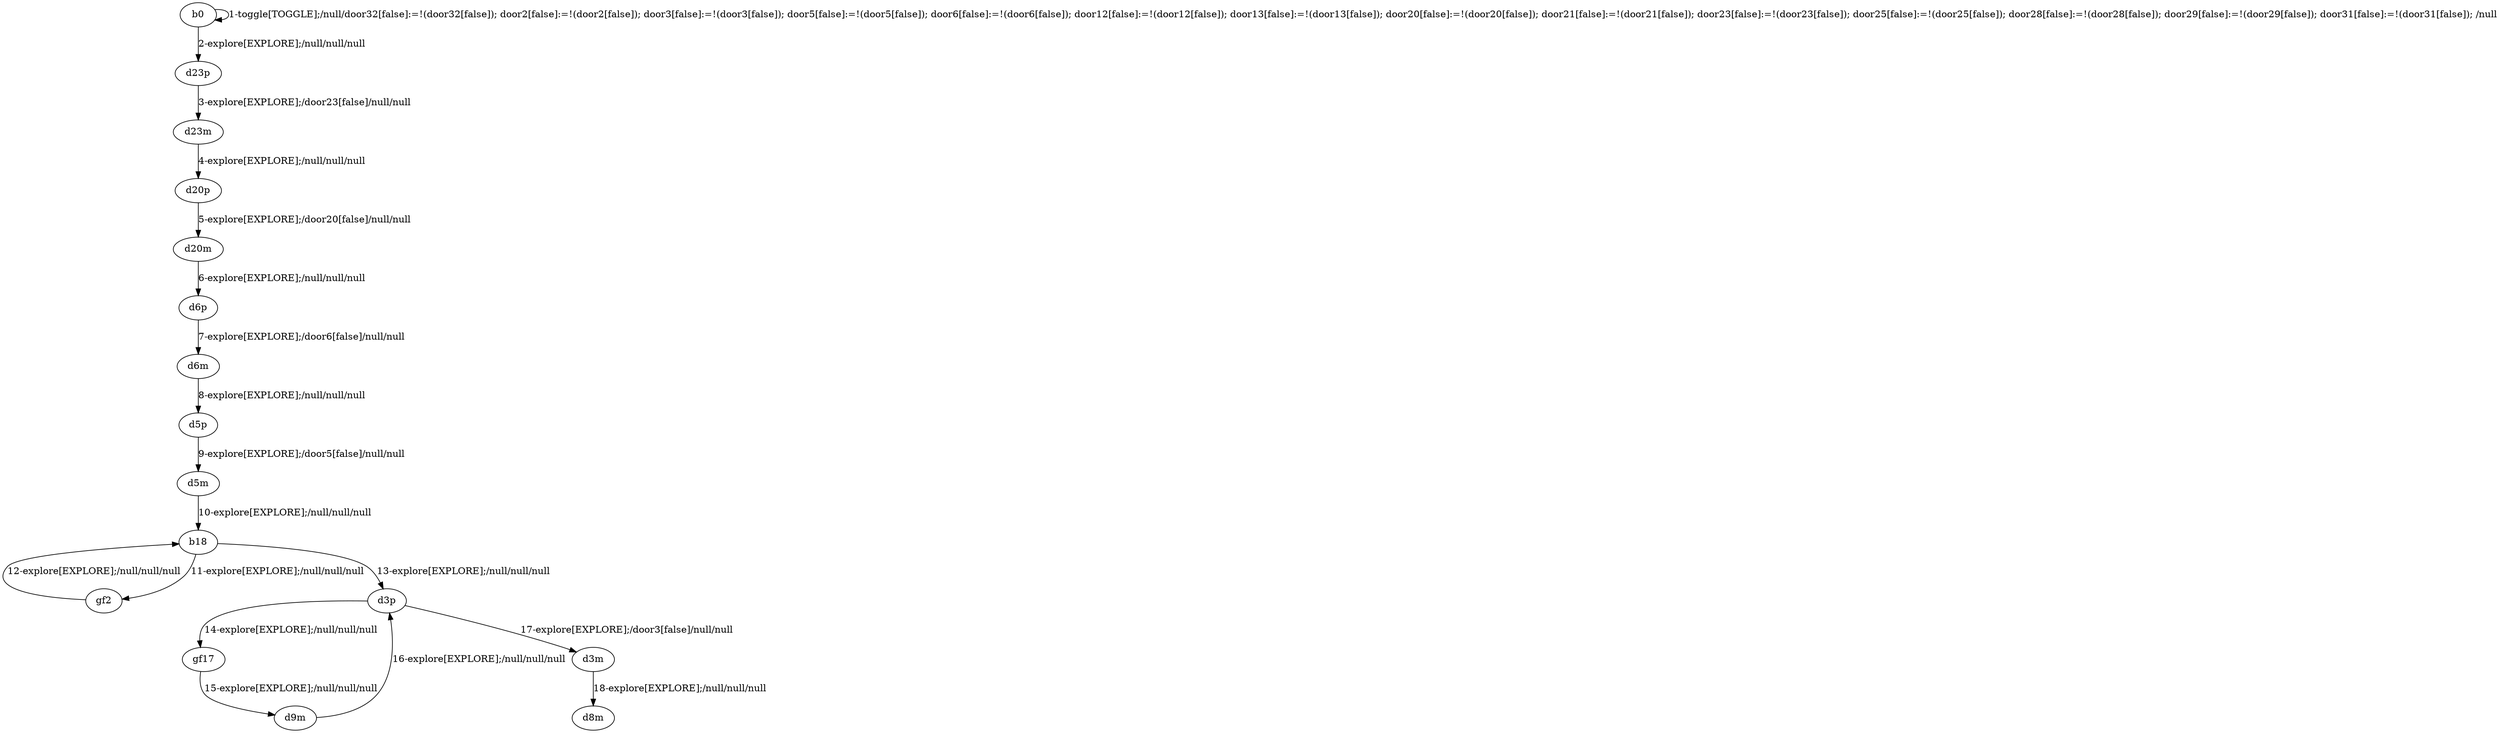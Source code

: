 # Total number of goals covered by this test: 2
# b18 --> gf2
# gf2 --> b18

digraph g {
"b0" -> "b0" [label = "1-toggle[TOGGLE];/null/door32[false]:=!(door32[false]); door2[false]:=!(door2[false]); door3[false]:=!(door3[false]); door5[false]:=!(door5[false]); door6[false]:=!(door6[false]); door12[false]:=!(door12[false]); door13[false]:=!(door13[false]); door20[false]:=!(door20[false]); door21[false]:=!(door21[false]); door23[false]:=!(door23[false]); door25[false]:=!(door25[false]); door28[false]:=!(door28[false]); door29[false]:=!(door29[false]); door31[false]:=!(door31[false]); /null"];
"b0" -> "d23p" [label = "2-explore[EXPLORE];/null/null/null"];
"d23p" -> "d23m" [label = "3-explore[EXPLORE];/door23[false]/null/null"];
"d23m" -> "d20p" [label = "4-explore[EXPLORE];/null/null/null"];
"d20p" -> "d20m" [label = "5-explore[EXPLORE];/door20[false]/null/null"];
"d20m" -> "d6p" [label = "6-explore[EXPLORE];/null/null/null"];
"d6p" -> "d6m" [label = "7-explore[EXPLORE];/door6[false]/null/null"];
"d6m" -> "d5p" [label = "8-explore[EXPLORE];/null/null/null"];
"d5p" -> "d5m" [label = "9-explore[EXPLORE];/door5[false]/null/null"];
"d5m" -> "b18" [label = "10-explore[EXPLORE];/null/null/null"];
"b18" -> "gf2" [label = "11-explore[EXPLORE];/null/null/null"];
"gf2" -> "b18" [label = "12-explore[EXPLORE];/null/null/null"];
"b18" -> "d3p" [label = "13-explore[EXPLORE];/null/null/null"];
"d3p" -> "gf17" [label = "14-explore[EXPLORE];/null/null/null"];
"gf17" -> "d9m" [label = "15-explore[EXPLORE];/null/null/null"];
"d9m" -> "d3p" [label = "16-explore[EXPLORE];/null/null/null"];
"d3p" -> "d3m" [label = "17-explore[EXPLORE];/door3[false]/null/null"];
"d3m" -> "d8m" [label = "18-explore[EXPLORE];/null/null/null"];
}